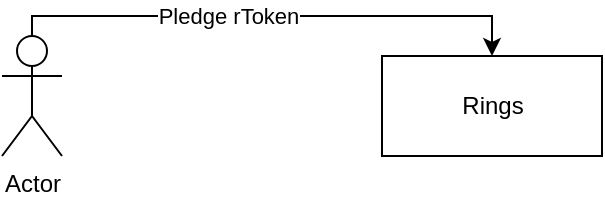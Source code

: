 <mxfile>
    <diagram id="VzS_534ZG2SLIUUfn6Zm" name="Page-1">
        <mxGraphModel dx="536" dy="406" grid="1" gridSize="10" guides="1" tooltips="1" connect="1" arrows="1" fold="1" page="1" pageScale="1" pageWidth="850" pageHeight="1100" math="0" shadow="0">
            <root>
                <mxCell id="0"/>
                <mxCell id="1" parent="0"/>
                <mxCell id="4" style="edgeStyle=orthogonalEdgeStyle;rounded=0;orthogonalLoop=1;jettySize=auto;html=1;entryX=0.5;entryY=0;entryDx=0;entryDy=0;" parent="1" source="2" target="3" edge="1">
                    <mxGeometry relative="1" as="geometry">
                        <Array as="points">
                            <mxPoint x="75" y="70"/>
                            <mxPoint x="305" y="70"/>
                        </Array>
                    </mxGeometry>
                </mxCell>
                <mxCell id="5" value="Pledge rToken" style="edgeLabel;html=1;align=center;verticalAlign=middle;resizable=0;points=[];" parent="4" vertex="1" connectable="0">
                    <mxGeometry x="-0.169" relative="1" as="geometry">
                        <mxPoint as="offset"/>
                    </mxGeometry>
                </mxCell>
                <mxCell id="2" value="Actor" style="shape=umlActor;verticalLabelPosition=bottom;verticalAlign=top;html=1;" parent="1" vertex="1">
                    <mxGeometry x="60" y="80" width="30" height="60" as="geometry"/>
                </mxCell>
                <mxCell id="3" value="Rings" style="html=1;" parent="1" vertex="1">
                    <mxGeometry x="250" y="90" width="110" height="50" as="geometry"/>
                </mxCell>
            </root>
        </mxGraphModel>
    </diagram>
</mxfile>